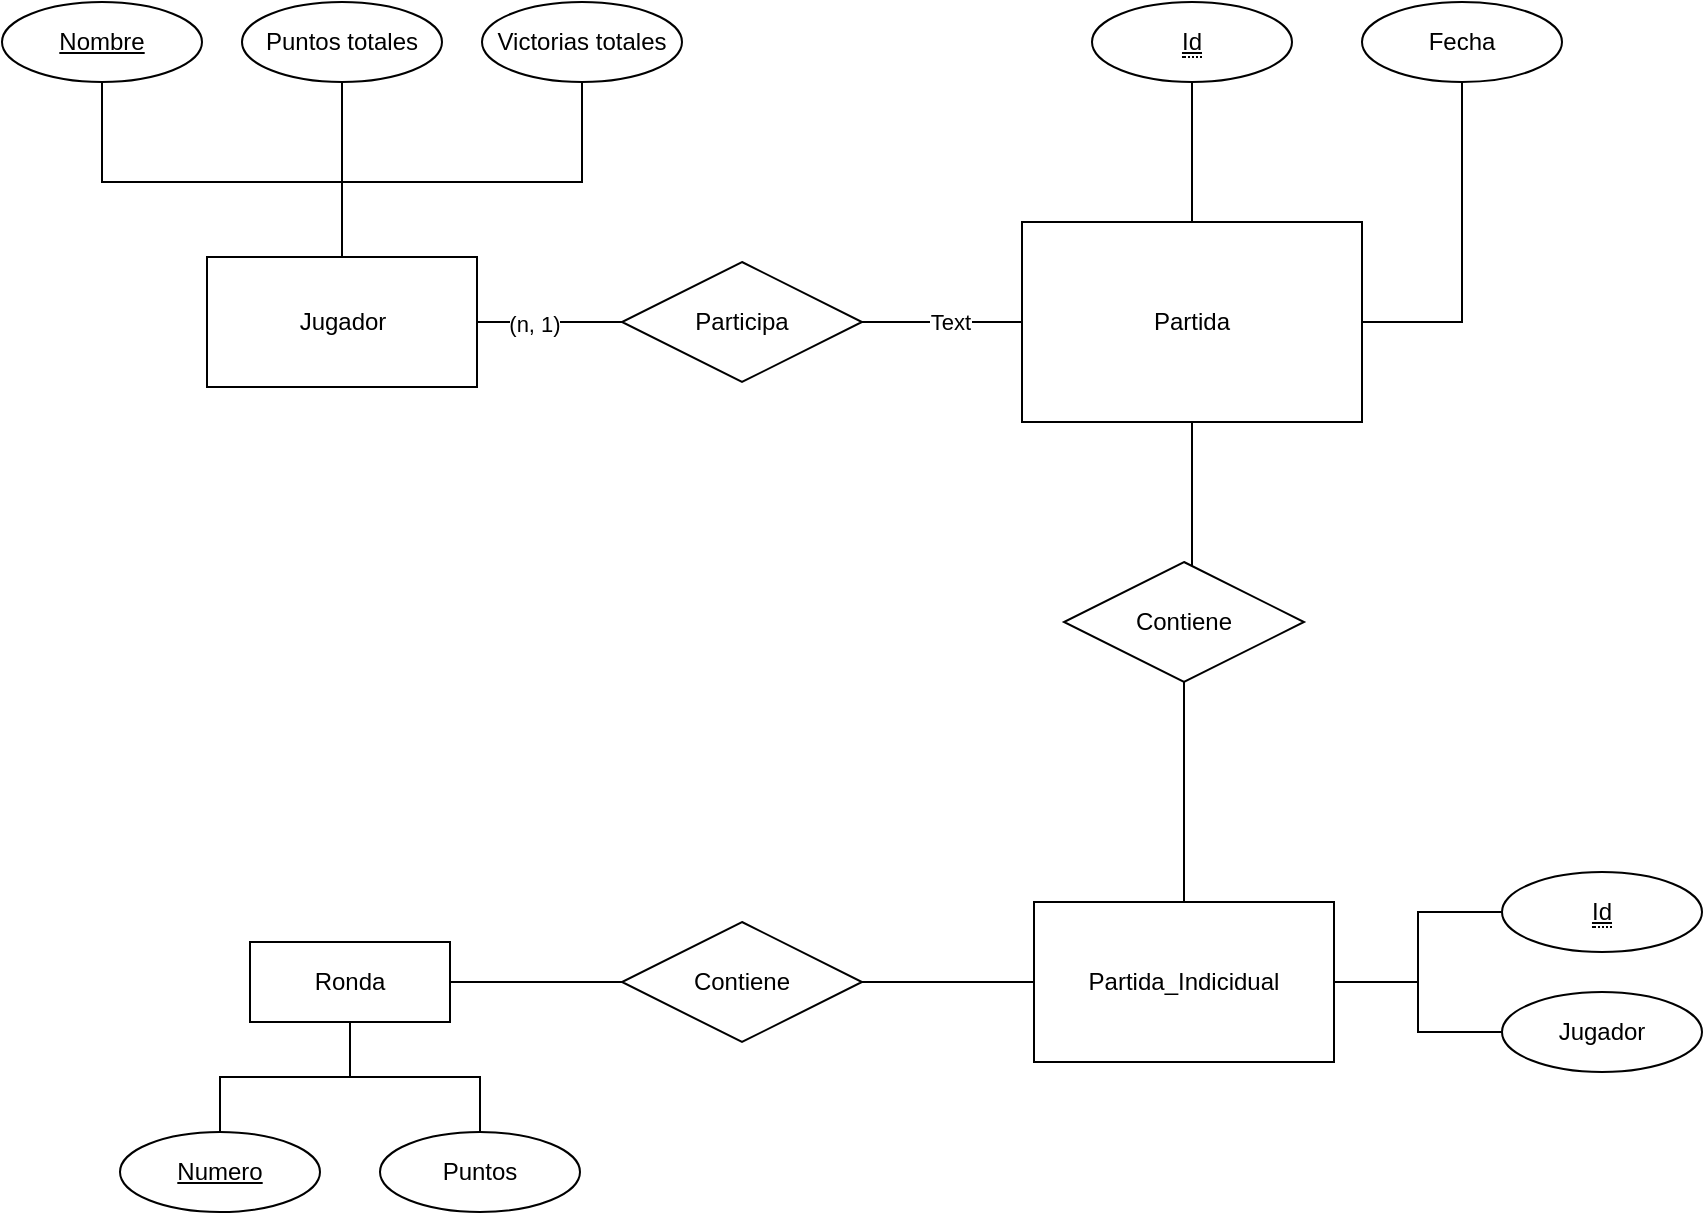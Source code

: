 <mxfile version="24.6.4" type="device">
  <diagram id="R2lEEEUBdFMjLlhIrx00" name="Page-1">
    <mxGraphModel dx="1393" dy="796" grid="1" gridSize="10" guides="1" tooltips="1" connect="1" arrows="1" fold="1" page="1" pageScale="1" pageWidth="850" pageHeight="1100" math="0" shadow="0" extFonts="Permanent Marker^https://fonts.googleapis.com/css?family=Permanent+Marker">
      <root>
        <mxCell id="0" />
        <mxCell id="1" parent="0" />
        <mxCell id="zxNXh5KLa4hjPT6y1xhy-1" value="Jugador" style="whiteSpace=wrap;html=1;align=center;" vertex="1" parent="1">
          <mxGeometry x="102.5" y="157.5" width="135" height="65" as="geometry" />
        </mxCell>
        <mxCell id="zxNXh5KLa4hjPT6y1xhy-2" value="&lt;u&gt;Nombre&lt;/u&gt;" style="ellipse;whiteSpace=wrap;html=1;align=center;" vertex="1" parent="1">
          <mxGeometry y="30" width="100" height="40" as="geometry" />
        </mxCell>
        <mxCell id="zxNXh5KLa4hjPT6y1xhy-3" value="Puntos totales" style="ellipse;whiteSpace=wrap;html=1;align=center;" vertex="1" parent="1">
          <mxGeometry x="120" y="30" width="100" height="40" as="geometry" />
        </mxCell>
        <mxCell id="zxNXh5KLa4hjPT6y1xhy-4" value="Victorias totales" style="ellipse;whiteSpace=wrap;html=1;align=center;" vertex="1" parent="1">
          <mxGeometry x="240" y="30" width="100" height="40" as="geometry" />
        </mxCell>
        <mxCell id="zxNXh5KLa4hjPT6y1xhy-15" style="edgeStyle=orthogonalEdgeStyle;rounded=0;orthogonalLoop=1;jettySize=auto;html=1;endArrow=none;endFill=0;" edge="1" parent="1" source="zxNXh5KLa4hjPT6y1xhy-5" target="zxNXh5KLa4hjPT6y1xhy-10">
          <mxGeometry relative="1" as="geometry" />
        </mxCell>
        <mxCell id="zxNXh5KLa4hjPT6y1xhy-5" value="Partida" style="whiteSpace=wrap;html=1;align=center;" vertex="1" parent="1">
          <mxGeometry x="510" y="140" width="170" height="100" as="geometry" />
        </mxCell>
        <mxCell id="zxNXh5KLa4hjPT6y1xhy-6" value="Partida_Indicidual" style="whiteSpace=wrap;html=1;align=center;" vertex="1" parent="1">
          <mxGeometry x="516" y="480" width="150" height="80" as="geometry" />
        </mxCell>
        <mxCell id="zxNXh5KLa4hjPT6y1xhy-10" value="&lt;span style=&quot;border-bottom: 1px dotted&quot;&gt;&lt;u&gt;Id&lt;/u&gt;&lt;/span&gt;" style="ellipse;whiteSpace=wrap;html=1;align=center;" vertex="1" parent="1">
          <mxGeometry x="545" y="30" width="100" height="40" as="geometry" />
        </mxCell>
        <mxCell id="zxNXh5KLa4hjPT6y1xhy-11" value="&lt;span style=&quot;border-bottom: 1px dotted&quot;&gt;&lt;u&gt;Id&lt;/u&gt;&lt;/span&gt;" style="ellipse;whiteSpace=wrap;html=1;align=center;" vertex="1" parent="1">
          <mxGeometry x="750" y="465" width="100" height="40" as="geometry" />
        </mxCell>
        <mxCell id="zxNXh5KLa4hjPT6y1xhy-13" value="Ronda" style="whiteSpace=wrap;html=1;align=center;" vertex="1" parent="1">
          <mxGeometry x="124" y="500" width="100" height="40" as="geometry" />
        </mxCell>
        <mxCell id="zxNXh5KLa4hjPT6y1xhy-14" value="Fecha" style="ellipse;whiteSpace=wrap;html=1;align=center;" vertex="1" parent="1">
          <mxGeometry x="680" y="30" width="100" height="40" as="geometry" />
        </mxCell>
        <mxCell id="zxNXh5KLa4hjPT6y1xhy-16" style="edgeStyle=orthogonalEdgeStyle;rounded=0;orthogonalLoop=1;jettySize=auto;html=1;endArrow=none;endFill=0;" edge="1" parent="1" source="zxNXh5KLa4hjPT6y1xhy-5" target="zxNXh5KLa4hjPT6y1xhy-14">
          <mxGeometry relative="1" as="geometry">
            <mxPoint x="605" y="150" as="sourcePoint" />
            <mxPoint x="605" y="80" as="targetPoint" />
            <Array as="points">
              <mxPoint x="730" y="190" />
            </Array>
          </mxGeometry>
        </mxCell>
        <mxCell id="zxNXh5KLa4hjPT6y1xhy-17" style="edgeStyle=orthogonalEdgeStyle;rounded=0;orthogonalLoop=1;jettySize=auto;html=1;endArrow=none;endFill=0;" edge="1" parent="1" source="zxNXh5KLa4hjPT6y1xhy-1" target="zxNXh5KLa4hjPT6y1xhy-4">
          <mxGeometry relative="1" as="geometry">
            <mxPoint x="515" y="150" as="sourcePoint" />
            <mxPoint x="515" y="80" as="targetPoint" />
            <Array as="points">
              <mxPoint x="170" y="120" />
              <mxPoint x="290" y="120" />
            </Array>
          </mxGeometry>
        </mxCell>
        <mxCell id="zxNXh5KLa4hjPT6y1xhy-18" style="edgeStyle=orthogonalEdgeStyle;rounded=0;orthogonalLoop=1;jettySize=auto;html=1;endArrow=none;endFill=0;" edge="1" parent="1" source="zxNXh5KLa4hjPT6y1xhy-1" target="zxNXh5KLa4hjPT6y1xhy-3">
          <mxGeometry relative="1" as="geometry">
            <mxPoint x="180" y="155" as="sourcePoint" />
            <mxPoint x="300" y="80" as="targetPoint" />
          </mxGeometry>
        </mxCell>
        <mxCell id="zxNXh5KLa4hjPT6y1xhy-19" style="edgeStyle=orthogonalEdgeStyle;rounded=0;orthogonalLoop=1;jettySize=auto;html=1;endArrow=none;endFill=0;" edge="1" parent="1" source="zxNXh5KLa4hjPT6y1xhy-1" target="zxNXh5KLa4hjPT6y1xhy-2">
          <mxGeometry relative="1" as="geometry">
            <mxPoint x="180" y="155" as="sourcePoint" />
            <mxPoint x="180" y="80" as="targetPoint" />
            <Array as="points">
              <mxPoint x="170" y="120" />
              <mxPoint x="50" y="120" />
            </Array>
          </mxGeometry>
        </mxCell>
        <mxCell id="zxNXh5KLa4hjPT6y1xhy-20" style="edgeStyle=orthogonalEdgeStyle;rounded=0;orthogonalLoop=1;jettySize=auto;html=1;endArrow=none;endFill=0;" edge="1" parent="1" source="zxNXh5KLa4hjPT6y1xhy-6" target="zxNXh5KLa4hjPT6y1xhy-11">
          <mxGeometry relative="1" as="geometry">
            <mxPoint x="280" y="250" as="sourcePoint" />
            <mxPoint x="280" y="175" as="targetPoint" />
          </mxGeometry>
        </mxCell>
        <mxCell id="zxNXh5KLa4hjPT6y1xhy-22" value="Jugador" style="ellipse;whiteSpace=wrap;html=1;align=center;" vertex="1" parent="1">
          <mxGeometry x="750" y="525" width="100" height="40" as="geometry" />
        </mxCell>
        <mxCell id="zxNXh5KLa4hjPT6y1xhy-23" value="Puntos" style="ellipse;whiteSpace=wrap;html=1;align=center;" vertex="1" parent="1">
          <mxGeometry x="189" y="595" width="100" height="40" as="geometry" />
        </mxCell>
        <mxCell id="zxNXh5KLa4hjPT6y1xhy-24" value="&lt;u&gt;Numero&lt;/u&gt;" style="ellipse;whiteSpace=wrap;html=1;align=center;" vertex="1" parent="1">
          <mxGeometry x="59" y="595" width="100" height="40" as="geometry" />
        </mxCell>
        <mxCell id="zxNXh5KLa4hjPT6y1xhy-25" style="edgeStyle=orthogonalEdgeStyle;rounded=0;orthogonalLoop=1;jettySize=auto;html=1;endArrow=none;endFill=0;" edge="1" parent="1" source="zxNXh5KLa4hjPT6y1xhy-6" target="zxNXh5KLa4hjPT6y1xhy-22">
          <mxGeometry relative="1" as="geometry">
            <mxPoint x="680" y="525" as="sourcePoint" />
            <mxPoint x="760" y="495" as="targetPoint" />
          </mxGeometry>
        </mxCell>
        <mxCell id="zxNXh5KLa4hjPT6y1xhy-26" style="edgeStyle=orthogonalEdgeStyle;rounded=0;orthogonalLoop=1;jettySize=auto;html=1;endArrow=none;endFill=0;" edge="1" parent="1" source="zxNXh5KLa4hjPT6y1xhy-13" target="zxNXh5KLa4hjPT6y1xhy-23">
          <mxGeometry relative="1" as="geometry">
            <mxPoint x="249" y="510" as="sourcePoint" />
            <mxPoint x="329" y="540" as="targetPoint" />
          </mxGeometry>
        </mxCell>
        <mxCell id="zxNXh5KLa4hjPT6y1xhy-27" style="edgeStyle=orthogonalEdgeStyle;rounded=0;orthogonalLoop=1;jettySize=auto;html=1;endArrow=none;endFill=0;" edge="1" parent="1" source="zxNXh5KLa4hjPT6y1xhy-13" target="zxNXh5KLa4hjPT6y1xhy-24">
          <mxGeometry relative="1" as="geometry">
            <mxPoint x="234" y="535" as="sourcePoint" />
            <mxPoint x="299" y="605" as="targetPoint" />
          </mxGeometry>
        </mxCell>
        <mxCell id="zxNXh5KLa4hjPT6y1xhy-28" value="Participa" style="shape=rhombus;perimeter=rhombusPerimeter;whiteSpace=wrap;html=1;align=center;" vertex="1" parent="1">
          <mxGeometry x="310" y="160" width="120" height="60" as="geometry" />
        </mxCell>
        <mxCell id="zxNXh5KLa4hjPT6y1xhy-30" style="edgeStyle=orthogonalEdgeStyle;rounded=0;orthogonalLoop=1;jettySize=auto;html=1;endArrow=none;endFill=0;" edge="1" parent="1" source="zxNXh5KLa4hjPT6y1xhy-1" target="zxNXh5KLa4hjPT6y1xhy-28">
          <mxGeometry relative="1" as="geometry">
            <mxPoint x="180" y="168" as="sourcePoint" />
            <mxPoint x="60" y="80" as="targetPoint" />
            <Array as="points">
              <mxPoint x="240" y="190" />
              <mxPoint x="240" y="190" />
            </Array>
          </mxGeometry>
        </mxCell>
        <mxCell id="zxNXh5KLa4hjPT6y1xhy-40" value="(n, 1)" style="edgeLabel;html=1;align=center;verticalAlign=middle;resizable=0;points=[];" vertex="1" connectable="0" parent="zxNXh5KLa4hjPT6y1xhy-30">
          <mxGeometry x="-0.241" y="-1" relative="1" as="geometry">
            <mxPoint x="1" as="offset" />
          </mxGeometry>
        </mxCell>
        <mxCell id="zxNXh5KLa4hjPT6y1xhy-31" style="edgeStyle=orthogonalEdgeStyle;rounded=0;orthogonalLoop=1;jettySize=auto;html=1;endArrow=none;endFill=0;" edge="1" parent="1" source="zxNXh5KLa4hjPT6y1xhy-28" target="zxNXh5KLa4hjPT6y1xhy-5">
          <mxGeometry relative="1" as="geometry">
            <mxPoint x="248" y="200" as="sourcePoint" />
            <mxPoint x="320" y="200" as="targetPoint" />
            <Array as="points" />
          </mxGeometry>
        </mxCell>
        <mxCell id="zxNXh5KLa4hjPT6y1xhy-41" value="Text" style="edgeLabel;html=1;align=center;verticalAlign=middle;resizable=0;points=[];" vertex="1" connectable="0" parent="zxNXh5KLa4hjPT6y1xhy-31">
          <mxGeometry x="0.1" relative="1" as="geometry">
            <mxPoint as="offset" />
          </mxGeometry>
        </mxCell>
        <mxCell id="zxNXh5KLa4hjPT6y1xhy-33" value="Contiene" style="shape=rhombus;perimeter=rhombusPerimeter;whiteSpace=wrap;html=1;align=center;" vertex="1" parent="1">
          <mxGeometry x="531" y="310" width="120" height="60" as="geometry" />
        </mxCell>
        <mxCell id="zxNXh5KLa4hjPT6y1xhy-34" style="edgeStyle=orthogonalEdgeStyle;rounded=0;orthogonalLoop=1;jettySize=auto;html=1;endArrow=none;endFill=0;" edge="1" parent="1" target="zxNXh5KLa4hjPT6y1xhy-33" source="zxNXh5KLa4hjPT6y1xhy-5">
          <mxGeometry relative="1" as="geometry">
            <mxPoint x="459" y="340" as="sourcePoint" />
            <mxPoint x="281" y="230" as="targetPoint" />
            <Array as="points">
              <mxPoint x="595" y="340" />
            </Array>
          </mxGeometry>
        </mxCell>
        <mxCell id="zxNXh5KLa4hjPT6y1xhy-35" style="edgeStyle=orthogonalEdgeStyle;rounded=0;orthogonalLoop=1;jettySize=auto;html=1;endArrow=none;endFill=0;" edge="1" parent="1" source="zxNXh5KLa4hjPT6y1xhy-33" target="zxNXh5KLa4hjPT6y1xhy-6">
          <mxGeometry relative="1" as="geometry">
            <mxPoint x="469" y="350" as="sourcePoint" />
            <mxPoint x="731" y="340" as="targetPoint" />
            <Array as="points" />
          </mxGeometry>
        </mxCell>
        <mxCell id="zxNXh5KLa4hjPT6y1xhy-36" value="Contiene" style="shape=rhombus;perimeter=rhombusPerimeter;whiteSpace=wrap;html=1;align=center;" vertex="1" parent="1">
          <mxGeometry x="310" y="490" width="120" height="60" as="geometry" />
        </mxCell>
        <mxCell id="zxNXh5KLa4hjPT6y1xhy-37" style="edgeStyle=orthogonalEdgeStyle;rounded=0;orthogonalLoop=1;jettySize=auto;html=1;endArrow=none;endFill=0;" edge="1" parent="1" target="zxNXh5KLa4hjPT6y1xhy-36" source="zxNXh5KLa4hjPT6y1xhy-13">
          <mxGeometry relative="1" as="geometry">
            <mxPoint x="238" y="520" as="sourcePoint" />
            <mxPoint x="60" y="410" as="targetPoint" />
            <Array as="points" />
          </mxGeometry>
        </mxCell>
        <mxCell id="zxNXh5KLa4hjPT6y1xhy-38" style="edgeStyle=orthogonalEdgeStyle;rounded=0;orthogonalLoop=1;jettySize=auto;html=1;endArrow=none;endFill=0;" edge="1" parent="1" source="zxNXh5KLa4hjPT6y1xhy-36" target="zxNXh5KLa4hjPT6y1xhy-6">
          <mxGeometry relative="1" as="geometry">
            <mxPoint x="244" y="530" as="sourcePoint" />
            <mxPoint x="506" y="520" as="targetPoint" />
            <Array as="points" />
          </mxGeometry>
        </mxCell>
      </root>
    </mxGraphModel>
  </diagram>
</mxfile>
